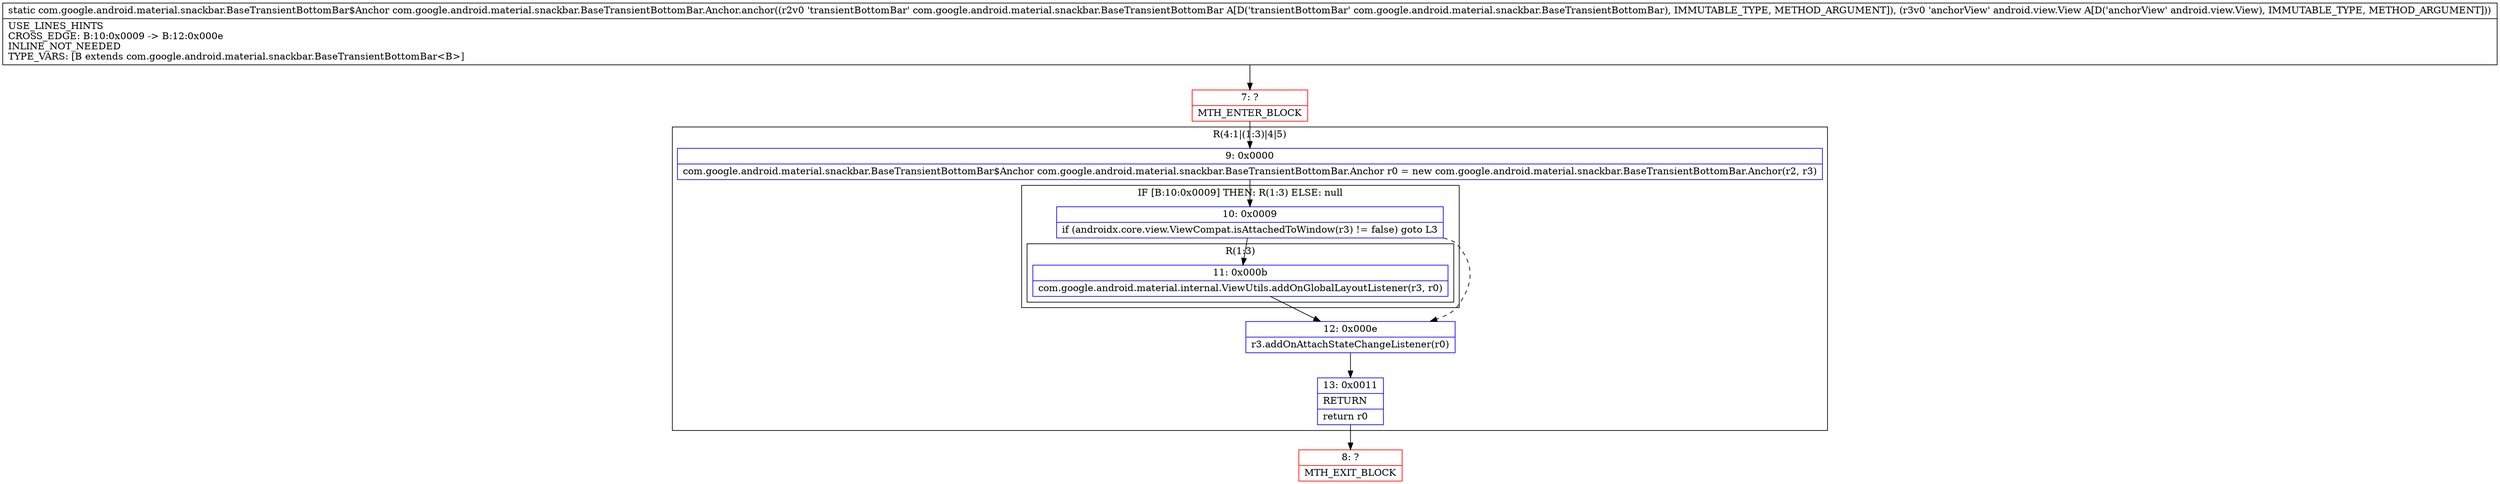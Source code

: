 digraph "CFG forcom.google.android.material.snackbar.BaseTransientBottomBar.Anchor.anchor(Lcom\/google\/android\/material\/snackbar\/BaseTransientBottomBar;Landroid\/view\/View;)Lcom\/google\/android\/material\/snackbar\/BaseTransientBottomBar$Anchor;" {
subgraph cluster_Region_2121673166 {
label = "R(4:1|(1:3)|4|5)";
node [shape=record,color=blue];
Node_9 [shape=record,label="{9\:\ 0x0000|com.google.android.material.snackbar.BaseTransientBottomBar$Anchor com.google.android.material.snackbar.BaseTransientBottomBar.Anchor r0 = new com.google.android.material.snackbar.BaseTransientBottomBar.Anchor(r2, r3)\l}"];
subgraph cluster_IfRegion_1453998361 {
label = "IF [B:10:0x0009] THEN: R(1:3) ELSE: null";
node [shape=record,color=blue];
Node_10 [shape=record,label="{10\:\ 0x0009|if (androidx.core.view.ViewCompat.isAttachedToWindow(r3) != false) goto L3\l}"];
subgraph cluster_Region_279706884 {
label = "R(1:3)";
node [shape=record,color=blue];
Node_11 [shape=record,label="{11\:\ 0x000b|com.google.android.material.internal.ViewUtils.addOnGlobalLayoutListener(r3, r0)\l}"];
}
}
Node_12 [shape=record,label="{12\:\ 0x000e|r3.addOnAttachStateChangeListener(r0)\l}"];
Node_13 [shape=record,label="{13\:\ 0x0011|RETURN\l|return r0\l}"];
}
Node_7 [shape=record,color=red,label="{7\:\ ?|MTH_ENTER_BLOCK\l}"];
Node_8 [shape=record,color=red,label="{8\:\ ?|MTH_EXIT_BLOCK\l}"];
MethodNode[shape=record,label="{static com.google.android.material.snackbar.BaseTransientBottomBar$Anchor com.google.android.material.snackbar.BaseTransientBottomBar.Anchor.anchor((r2v0 'transientBottomBar' com.google.android.material.snackbar.BaseTransientBottomBar A[D('transientBottomBar' com.google.android.material.snackbar.BaseTransientBottomBar), IMMUTABLE_TYPE, METHOD_ARGUMENT]), (r3v0 'anchorView' android.view.View A[D('anchorView' android.view.View), IMMUTABLE_TYPE, METHOD_ARGUMENT]))  | USE_LINES_HINTS\lCROSS_EDGE: B:10:0x0009 \-\> B:12:0x000e\lINLINE_NOT_NEEDED\lTYPE_VARS: [B extends com.google.android.material.snackbar.BaseTransientBottomBar\<B\>]\l}"];
MethodNode -> Node_7;Node_9 -> Node_10;
Node_10 -> Node_11;
Node_10 -> Node_12[style=dashed];
Node_11 -> Node_12;
Node_12 -> Node_13;
Node_13 -> Node_8;
Node_7 -> Node_9;
}

